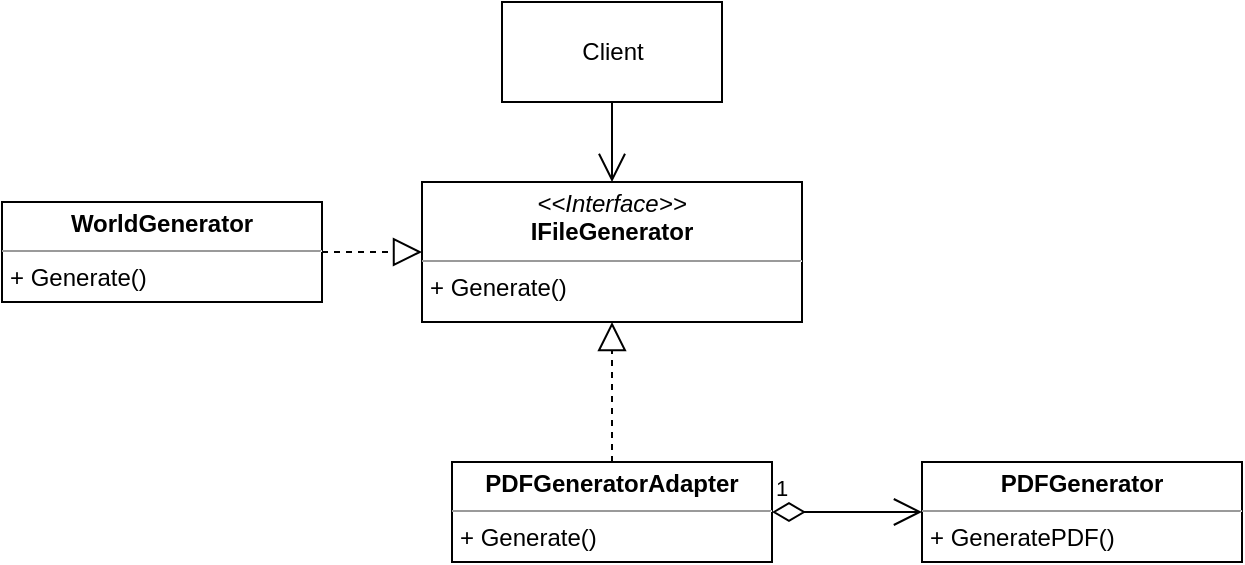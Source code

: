 <mxfile version="20.8.3" type="device"><diagram id="t5KWVskGGb9wcwsBnPQQ" name="Page-1"><mxGraphModel dx="1185" dy="648" grid="1" gridSize="10" guides="1" tooltips="1" connect="1" arrows="1" fold="1" page="1" pageScale="1" pageWidth="827" pageHeight="1169" math="0" shadow="0"><root><mxCell id="0"/><mxCell id="1" parent="0"/><mxCell id="odMB38jn8Godu81VeSDi-1" value="Client" style="html=1;" vertex="1" parent="1"><mxGeometry x="520" y="20" width="110" height="50" as="geometry"/></mxCell><mxCell id="odMB38jn8Godu81VeSDi-3" value="&lt;p style=&quot;margin:0px;margin-top:4px;text-align:center;&quot;&gt;&lt;b&gt;WorldGenerator&lt;/b&gt;&lt;/p&gt;&lt;hr size=&quot;1&quot;&gt;&lt;p style=&quot;margin:0px;margin-left:4px;&quot;&gt;&lt;/p&gt;&lt;p style=&quot;margin:0px;margin-left:4px;&quot;&gt;+ Generate()&lt;/p&gt;" style="verticalAlign=top;align=left;overflow=fill;fontSize=12;fontFamily=Helvetica;html=1;" vertex="1" parent="1"><mxGeometry x="270" y="120" width="160" height="50" as="geometry"/></mxCell><mxCell id="odMB38jn8Godu81VeSDi-4" value="&lt;p style=&quot;margin:0px;margin-top:4px;text-align:center;&quot;&gt;&lt;i&gt;&amp;lt;&amp;lt;Interface&amp;gt;&amp;gt;&lt;/i&gt;&lt;br&gt;&lt;b&gt;IFileGenerator&lt;/b&gt;&lt;/p&gt;&lt;hr size=&quot;1&quot;&gt;&lt;p style=&quot;margin:0px;margin-left:4px;&quot;&gt;&lt;/p&gt;&lt;p style=&quot;margin:0px;margin-left:4px;&quot;&gt;+ Generate()&lt;/p&gt;" style="verticalAlign=top;align=left;overflow=fill;fontSize=12;fontFamily=Helvetica;html=1;" vertex="1" parent="1"><mxGeometry x="480" y="110" width="190" height="70" as="geometry"/></mxCell><mxCell id="odMB38jn8Godu81VeSDi-5" value="&lt;p style=&quot;margin:0px;margin-top:4px;text-align:center;&quot;&gt;&lt;b&gt;PDFGeneratorAdapter&lt;/b&gt;&lt;/p&gt;&lt;hr size=&quot;1&quot;&gt;&lt;p style=&quot;margin:0px;margin-left:4px;&quot;&gt;&lt;/p&gt;&lt;p style=&quot;margin:0px;margin-left:4px;&quot;&gt;+ Generate()&lt;/p&gt;" style="verticalAlign=top;align=left;overflow=fill;fontSize=12;fontFamily=Helvetica;html=1;" vertex="1" parent="1"><mxGeometry x="495" y="250" width="160" height="50" as="geometry"/></mxCell><mxCell id="odMB38jn8Godu81VeSDi-6" value="&lt;p style=&quot;margin:0px;margin-top:4px;text-align:center;&quot;&gt;&lt;b&gt;PDFGenerator&lt;/b&gt;&lt;/p&gt;&lt;hr size=&quot;1&quot;&gt;&lt;p style=&quot;margin:0px;margin-left:4px;&quot;&gt;&lt;/p&gt;&lt;p style=&quot;margin:0px;margin-left:4px;&quot;&gt;+ GeneratePDF()&lt;/p&gt;" style="verticalAlign=top;align=left;overflow=fill;fontSize=12;fontFamily=Helvetica;html=1;" vertex="1" parent="1"><mxGeometry x="730" y="250" width="160" height="50" as="geometry"/></mxCell><mxCell id="odMB38jn8Godu81VeSDi-7" value="" style="endArrow=block;dashed=1;endFill=0;endSize=12;html=1;rounded=0;exitX=1;exitY=0.5;exitDx=0;exitDy=0;" edge="1" parent="1" source="odMB38jn8Godu81VeSDi-3" target="odMB38jn8Godu81VeSDi-4"><mxGeometry width="160" relative="1" as="geometry"><mxPoint x="200" y="580" as="sourcePoint"/><mxPoint x="360" y="580" as="targetPoint"/></mxGeometry></mxCell><mxCell id="odMB38jn8Godu81VeSDi-8" value="" style="endArrow=block;dashed=1;endFill=0;endSize=12;html=1;rounded=0;entryX=0.5;entryY=1;entryDx=0;entryDy=0;exitX=0.5;exitY=0;exitDx=0;exitDy=0;" edge="1" parent="1" source="odMB38jn8Godu81VeSDi-5" target="odMB38jn8Godu81VeSDi-4"><mxGeometry width="160" relative="1" as="geometry"><mxPoint x="200" y="580" as="sourcePoint"/><mxPoint x="360" y="580" as="targetPoint"/><Array as="points"><mxPoint x="575" y="220"/></Array></mxGeometry></mxCell><mxCell id="odMB38jn8Godu81VeSDi-9" value="1" style="endArrow=open;html=1;endSize=12;startArrow=diamondThin;startSize=14;startFill=0;edgeStyle=orthogonalEdgeStyle;align=left;verticalAlign=bottom;rounded=0;exitX=1;exitY=0.5;exitDx=0;exitDy=0;entryX=0;entryY=0.5;entryDx=0;entryDy=0;" edge="1" parent="1" source="odMB38jn8Godu81VeSDi-5" target="odMB38jn8Godu81VeSDi-6"><mxGeometry x="-1" y="3" relative="1" as="geometry"><mxPoint x="380" y="300" as="sourcePoint"/><mxPoint x="540" y="300" as="targetPoint"/></mxGeometry></mxCell><mxCell id="odMB38jn8Godu81VeSDi-10" value="" style="endArrow=open;endFill=1;endSize=12;html=1;rounded=0;exitX=0.5;exitY=1;exitDx=0;exitDy=0;" edge="1" parent="1" source="odMB38jn8Godu81VeSDi-1" target="odMB38jn8Godu81VeSDi-4"><mxGeometry width="160" relative="1" as="geometry"><mxPoint x="400" y="180" as="sourcePoint"/><mxPoint x="560" y="180" as="targetPoint"/></mxGeometry></mxCell></root></mxGraphModel></diagram></mxfile>
